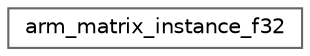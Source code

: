 digraph "Graphical Class Hierarchy"
{
 // LATEX_PDF_SIZE
  bgcolor="transparent";
  edge [fontname=Helvetica,fontsize=10,labelfontname=Helvetica,labelfontsize=10];
  node [fontname=Helvetica,fontsize=10,shape=box,height=0.2,width=0.4];
  rankdir="LR";
  Node0 [id="Node000000",label="arm_matrix_instance_f32",height=0.2,width=0.4,color="grey40", fillcolor="white", style="filled",URL="$structarm__matrix__instance__f32.html",tooltip="Instance structure for the floating-point matrix structure."];
}
